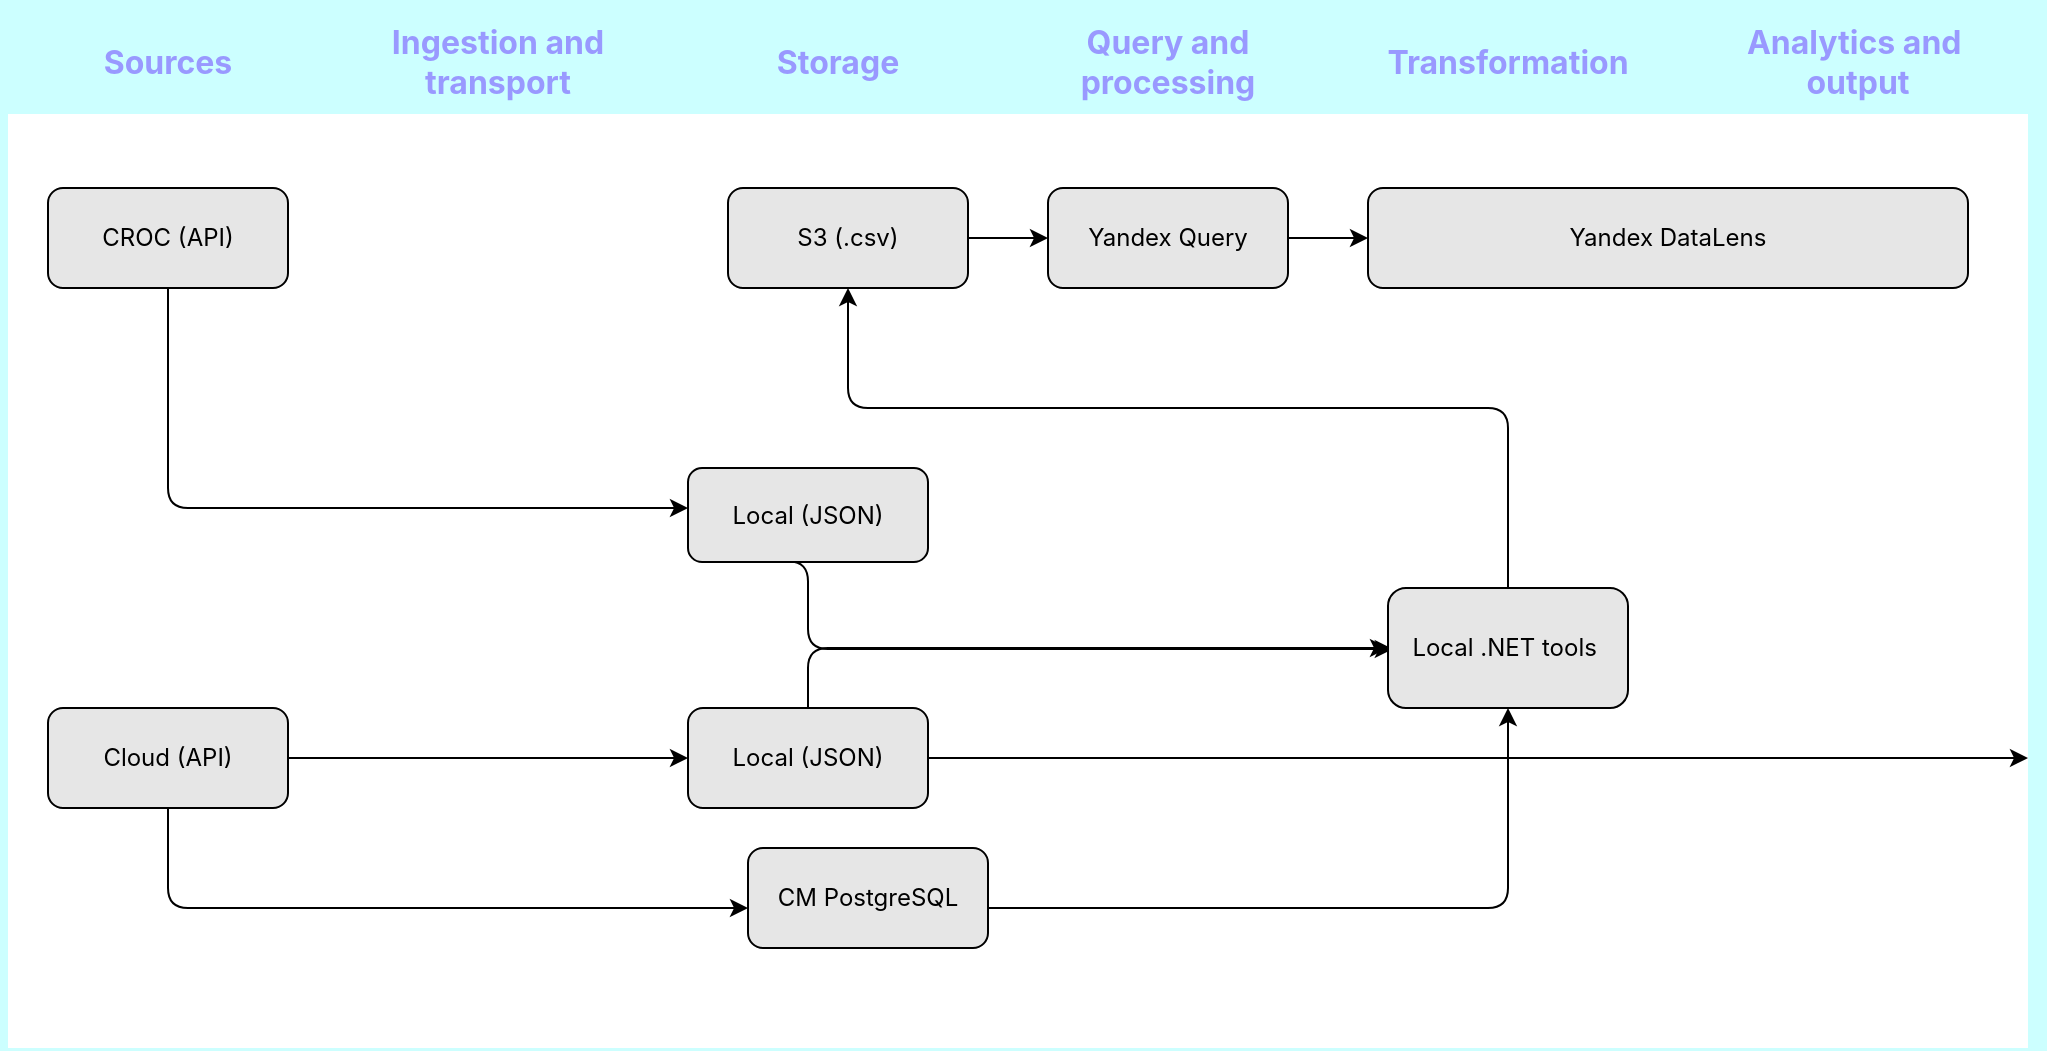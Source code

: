 <mxfile version="24.5.5" type="github">
  <diagram name="Page-1" id="4GBzzB2ue3xNTXYEmm02">
    <mxGraphModel dx="1292" dy="538" grid="1" gridSize="10" guides="1" tooltips="1" connect="1" arrows="1" fold="1" page="1" pageScale="1" pageWidth="1169" pageHeight="827" background="#CCFFFF" math="0" shadow="0">
      <root>
        <mxCell id="0" />
        <mxCell id="1" parent="0" />
        <mxCell id="fL6lvS7GN7arQnfJmLDX-31" value="" style="shape=table;startSize=0;container=1;collapsible=0;childLayout=tableLayout;fontSize=16;fillColor=none;strokeColor=none;swimlaneLine=1;fontFamily=inter;fixedRows=0;" vertex="1" parent="1">
          <mxGeometry x="10" y="10" width="1010" height="520" as="geometry" />
        </mxCell>
        <mxCell id="fL6lvS7GN7arQnfJmLDX-32" value="" style="shape=tableRow;horizontal=0;startSize=0;swimlaneHead=0;swimlaneBody=0;strokeColor=inherit;top=0;left=0;bottom=0;right=0;collapsible=0;dropTarget=0;fillColor=none;points=[[0,0.5],[1,0.5]];portConstraint=eastwest;fontSize=16;shadow=1;fontStyle=1" vertex="1" parent="fL6lvS7GN7arQnfJmLDX-31">
          <mxGeometry width="1010" height="53" as="geometry" />
        </mxCell>
        <mxCell id="fL6lvS7GN7arQnfJmLDX-33" value="Sources" style="shape=partialRectangle;html=1;whiteSpace=wrap;connectable=0;strokeColor=inherit;overflow=hidden;fillColor=none;top=0;left=0;bottom=0;right=0;pointerEvents=1;fontSize=16;strokeWidth=0;fontStyle=1;fontColor=#9999FF;fontFamily=inter;" vertex="1" parent="fL6lvS7GN7arQnfJmLDX-32">
          <mxGeometry width="160" height="53" as="geometry">
            <mxRectangle width="160" height="53" as="alternateBounds" />
          </mxGeometry>
        </mxCell>
        <mxCell id="fL6lvS7GN7arQnfJmLDX-34" value="Ingestion and transport" style="shape=partialRectangle;html=1;whiteSpace=wrap;connectable=0;strokeColor=inherit;overflow=hidden;fillColor=none;top=0;left=0;bottom=0;right=0;pointerEvents=1;fontSize=16;strokeWidth=0;fontStyle=1;fontColor=#9999FF;fontFamily=inter;" vertex="1" parent="fL6lvS7GN7arQnfJmLDX-32">
          <mxGeometry x="160" width="170" height="53" as="geometry">
            <mxRectangle width="170" height="53" as="alternateBounds" />
          </mxGeometry>
        </mxCell>
        <mxCell id="fL6lvS7GN7arQnfJmLDX-35" value="Storage" style="shape=partialRectangle;html=1;whiteSpace=wrap;connectable=0;strokeColor=inherit;overflow=hidden;fillColor=none;top=0;left=0;bottom=0;right=0;pointerEvents=1;fontSize=16;strokeWidth=0;fontStyle=1;fontColor=#9999FF;fontFamily=inter;" vertex="1" parent="fL6lvS7GN7arQnfJmLDX-32">
          <mxGeometry x="330" width="170" height="53" as="geometry">
            <mxRectangle width="170" height="53" as="alternateBounds" />
          </mxGeometry>
        </mxCell>
        <mxCell id="fL6lvS7GN7arQnfJmLDX-44" value="Query and processing" style="shape=partialRectangle;html=1;whiteSpace=wrap;connectable=0;strokeColor=inherit;overflow=hidden;fillColor=none;top=0;left=0;bottom=0;right=0;pointerEvents=1;fontSize=16;strokeWidth=0;fontStyle=1;fontColor=#9999FF;fontFamily=inter;" vertex="1" parent="fL6lvS7GN7arQnfJmLDX-32">
          <mxGeometry x="500" width="160" height="53" as="geometry">
            <mxRectangle width="160" height="53" as="alternateBounds" />
          </mxGeometry>
        </mxCell>
        <mxCell id="fL6lvS7GN7arQnfJmLDX-47" value="Transformation" style="shape=partialRectangle;html=1;whiteSpace=wrap;connectable=0;strokeColor=inherit;overflow=hidden;fillColor=none;top=0;left=0;bottom=0;right=0;pointerEvents=1;fontSize=16;strokeWidth=0;fontStyle=1;fontColor=#9999FF;fontFamily=inter;" vertex="1" parent="fL6lvS7GN7arQnfJmLDX-32">
          <mxGeometry x="660" width="180" height="53" as="geometry">
            <mxRectangle width="180" height="53" as="alternateBounds" />
          </mxGeometry>
        </mxCell>
        <mxCell id="fL6lvS7GN7arQnfJmLDX-50" value="Analytics and&amp;nbsp;&lt;div&gt;output&lt;/div&gt;" style="shape=partialRectangle;html=1;whiteSpace=wrap;connectable=0;strokeColor=inherit;overflow=hidden;fillColor=none;top=0;left=0;bottom=0;right=0;pointerEvents=1;fontSize=16;strokeWidth=0;fontStyle=1;fontColor=#9999FF;fontFamily=inter;" vertex="1" parent="fL6lvS7GN7arQnfJmLDX-32">
          <mxGeometry x="840" width="170" height="53" as="geometry">
            <mxRectangle width="170" height="53" as="alternateBounds" />
          </mxGeometry>
        </mxCell>
        <mxCell id="fL6lvS7GN7arQnfJmLDX-40" value="" style="shape=tableRow;horizontal=0;startSize=0;swimlaneHead=0;swimlaneBody=0;strokeColor=inherit;top=0;left=0;bottom=0;right=0;collapsible=0;dropTarget=0;fillColor=none;points=[[0,0.5],[1,0.5]];portConstraint=eastwest;fontSize=16;" vertex="1" parent="fL6lvS7GN7arQnfJmLDX-31">
          <mxGeometry y="53" width="1010" height="467" as="geometry" />
        </mxCell>
        <mxCell id="fL6lvS7GN7arQnfJmLDX-41" value="" style="shape=partialRectangle;html=1;whiteSpace=wrap;connectable=0;strokeColor=inherit;overflow=hidden;fillColor=#FFFFFF;top=0;left=0;bottom=0;right=0;pointerEvents=1;fontSize=16;" vertex="1" parent="fL6lvS7GN7arQnfJmLDX-40">
          <mxGeometry width="160" height="467" as="geometry">
            <mxRectangle width="160" height="467" as="alternateBounds" />
          </mxGeometry>
        </mxCell>
        <mxCell id="fL6lvS7GN7arQnfJmLDX-42" value="" style="shape=partialRectangle;html=1;whiteSpace=wrap;connectable=0;strokeColor=inherit;overflow=hidden;fillColor=#FFFFFF;top=0;left=0;bottom=0;right=0;pointerEvents=1;fontSize=16;" vertex="1" parent="fL6lvS7GN7arQnfJmLDX-40">
          <mxGeometry x="160" width="170" height="467" as="geometry">
            <mxRectangle width="170" height="467" as="alternateBounds" />
          </mxGeometry>
        </mxCell>
        <mxCell id="fL6lvS7GN7arQnfJmLDX-43" value="" style="shape=partialRectangle;html=1;whiteSpace=wrap;connectable=0;strokeColor=inherit;overflow=hidden;fillColor=default;top=0;left=0;bottom=0;right=0;pointerEvents=1;fontSize=16;strokeWidth=8;perimeterSpacing=5;" vertex="1" parent="fL6lvS7GN7arQnfJmLDX-40">
          <mxGeometry x="330" width="170" height="467" as="geometry">
            <mxRectangle width="170" height="467" as="alternateBounds" />
          </mxGeometry>
        </mxCell>
        <mxCell id="fL6lvS7GN7arQnfJmLDX-46" style="shape=partialRectangle;html=1;whiteSpace=wrap;connectable=0;strokeColor=inherit;overflow=hidden;fillColor=default;top=0;left=0;bottom=0;right=0;pointerEvents=1;fontSize=16;" vertex="1" parent="fL6lvS7GN7arQnfJmLDX-40">
          <mxGeometry x="500" width="160" height="467" as="geometry">
            <mxRectangle width="160" height="467" as="alternateBounds" />
          </mxGeometry>
        </mxCell>
        <mxCell id="fL6lvS7GN7arQnfJmLDX-49" style="shape=partialRectangle;html=1;whiteSpace=wrap;connectable=0;strokeColor=inherit;overflow=hidden;fillColor=default;top=0;left=0;bottom=0;right=0;pointerEvents=1;fontSize=16;" vertex="1" parent="fL6lvS7GN7arQnfJmLDX-40">
          <mxGeometry x="660" width="180" height="467" as="geometry">
            <mxRectangle width="180" height="467" as="alternateBounds" />
          </mxGeometry>
        </mxCell>
        <mxCell id="fL6lvS7GN7arQnfJmLDX-52" style="shape=partialRectangle;html=1;whiteSpace=wrap;connectable=0;strokeColor=inherit;overflow=hidden;fillColor=default;top=0;left=0;bottom=0;right=0;pointerEvents=1;fontSize=16;perimeterSpacing=0;shadow=0;" vertex="1" parent="fL6lvS7GN7arQnfJmLDX-40">
          <mxGeometry x="840" width="170" height="467" as="geometry">
            <mxRectangle width="170" height="467" as="alternateBounds" />
          </mxGeometry>
        </mxCell>
        <mxCell id="fL6lvS7GN7arQnfJmLDX-68" value="" style="whiteSpace=wrap;html=1;rounded=1;" vertex="1" parent="fL6lvS7GN7arQnfJmLDX-40">
          <mxGeometry x="1010" width="NaN" height="467" as="geometry">
            <mxRectangle width="NaN" height="467" as="alternateBounds" />
          </mxGeometry>
        </mxCell>
        <mxCell id="fL6lvS7GN7arQnfJmLDX-4" value="" style="edgeStyle=orthogonalEdgeStyle;rounded=1;orthogonalLoop=1;jettySize=auto;html=1;curved=0;" edge="1" parent="1" source="fL6lvS7GN7arQnfJmLDX-1" target="fL6lvS7GN7arQnfJmLDX-3">
          <mxGeometry relative="1" as="geometry">
            <Array as="points">
              <mxPoint x="90" y="260" />
            </Array>
            <mxPoint as="offset" />
          </mxGeometry>
        </mxCell>
        <mxCell id="fL6lvS7GN7arQnfJmLDX-1" value="CROC (&lt;span style=&quot;background-color: initial;&quot;&gt;API)&lt;/span&gt;" style="rounded=1;whiteSpace=wrap;html=1;fontFamily=inter;fillColor=#E6E6E6;" vertex="1" parent="1">
          <mxGeometry x="30" y="100" width="120" height="50" as="geometry" />
        </mxCell>
        <mxCell id="fL6lvS7GN7arQnfJmLDX-13" value="" style="edgeStyle=orthogonalEdgeStyle;rounded=1;orthogonalLoop=1;jettySize=auto;html=1;curved=0;" edge="1" parent="1" source="fL6lvS7GN7arQnfJmLDX-2" target="fL6lvS7GN7arQnfJmLDX-12">
          <mxGeometry relative="1" as="geometry">
            <Array as="points">
              <mxPoint x="90" y="460" />
            </Array>
          </mxGeometry>
        </mxCell>
        <mxCell id="fL6lvS7GN7arQnfJmLDX-88" style="edgeStyle=orthogonalEdgeStyle;rounded=0;orthogonalLoop=1;jettySize=auto;html=1;" edge="1" parent="1" source="fL6lvS7GN7arQnfJmLDX-2" target="fL6lvS7GN7arQnfJmLDX-5">
          <mxGeometry relative="1" as="geometry" />
        </mxCell>
        <mxCell id="fL6lvS7GN7arQnfJmLDX-2" value="Cloud (API)" style="rounded=1;whiteSpace=wrap;html=1;fontFamily=inter;fillColor=#E6E6E6;" vertex="1" parent="1">
          <mxGeometry x="30" y="360" width="120" height="50" as="geometry" />
        </mxCell>
        <mxCell id="fL6lvS7GN7arQnfJmLDX-84" style="edgeStyle=orthogonalEdgeStyle;rounded=1;orthogonalLoop=1;jettySize=auto;html=1;curved=0;entryX=0.02;entryY=0.509;entryDx=0;entryDy=0;entryPerimeter=0;exitX=0.345;exitY=0.996;exitDx=0;exitDy=0;exitPerimeter=0;" edge="1" parent="1" source="fL6lvS7GN7arQnfJmLDX-3" target="fL6lvS7GN7arQnfJmLDX-72">
          <mxGeometry relative="1" as="geometry">
            <mxPoint x="390" y="287" as="sourcePoint" />
            <mxPoint x="680" y="337" as="targetPoint" />
            <Array as="points">
              <mxPoint x="410" y="287" />
              <mxPoint x="410" y="330" />
            </Array>
          </mxGeometry>
        </mxCell>
        <mxCell id="fL6lvS7GN7arQnfJmLDX-3" value="Local (JSON)" style="whiteSpace=wrap;html=1;rounded=1;fontFamily=inter;fillColor=#E6E6E6;" vertex="1" parent="1">
          <mxGeometry x="350" y="240" width="120" height="47" as="geometry" />
        </mxCell>
        <mxCell id="fL6lvS7GN7arQnfJmLDX-69" value="" style="edgeStyle=orthogonalEdgeStyle;rounded=0;orthogonalLoop=1;jettySize=auto;html=1;" edge="1" parent="1" source="fL6lvS7GN7arQnfJmLDX-5" target="fL6lvS7GN7arQnfJmLDX-68">
          <mxGeometry relative="1" as="geometry" />
        </mxCell>
        <mxCell id="fL6lvS7GN7arQnfJmLDX-81" style="edgeStyle=orthogonalEdgeStyle;rounded=1;orthogonalLoop=1;jettySize=auto;html=1;entryX=0;entryY=0.5;entryDx=0;entryDy=0;curved=0;" edge="1" parent="1" source="fL6lvS7GN7arQnfJmLDX-5" target="fL6lvS7GN7arQnfJmLDX-72">
          <mxGeometry relative="1" as="geometry">
            <Array as="points">
              <mxPoint x="410" y="330" />
            </Array>
          </mxGeometry>
        </mxCell>
        <mxCell id="fL6lvS7GN7arQnfJmLDX-5" value="Local (JSON)" style="whiteSpace=wrap;html=1;rounded=1;fontFamily=inter;fillColor=#E6E6E6;" vertex="1" parent="1">
          <mxGeometry x="350" y="360" width="120" height="50" as="geometry" />
        </mxCell>
        <mxCell id="fL6lvS7GN7arQnfJmLDX-16" value="" style="edgeStyle=orthogonalEdgeStyle;rounded=0;orthogonalLoop=1;jettySize=auto;html=1;" edge="1" parent="1" source="fL6lvS7GN7arQnfJmLDX-10" target="fL6lvS7GN7arQnfJmLDX-15">
          <mxGeometry relative="1" as="geometry" />
        </mxCell>
        <mxCell id="fL6lvS7GN7arQnfJmLDX-10" value="S3 (.csv)" style="whiteSpace=wrap;html=1;rounded=1;fontFamily=inter;fillColor=#E6E6E6;" vertex="1" parent="1">
          <mxGeometry x="370" y="100" width="120" height="50" as="geometry" />
        </mxCell>
        <mxCell id="fL6lvS7GN7arQnfJmLDX-76" style="edgeStyle=orthogonalEdgeStyle;rounded=1;orthogonalLoop=1;jettySize=auto;html=1;curved=0;" edge="1" parent="1" source="fL6lvS7GN7arQnfJmLDX-12" target="fL6lvS7GN7arQnfJmLDX-72">
          <mxGeometry relative="1" as="geometry">
            <mxPoint x="760" y="460" as="sourcePoint" />
            <mxPoint x="1030" y="240.0" as="targetPoint" />
            <Array as="points">
              <mxPoint x="760" y="460" />
            </Array>
          </mxGeometry>
        </mxCell>
        <mxCell id="fL6lvS7GN7arQnfJmLDX-12" value="CM PostgreSQL" style="whiteSpace=wrap;html=1;rounded=1;fontFamily=inter;fillColor=#E6E6E6;" vertex="1" parent="1">
          <mxGeometry x="380" y="430" width="120" height="50" as="geometry" />
        </mxCell>
        <mxCell id="fL6lvS7GN7arQnfJmLDX-18" value="" style="edgeStyle=orthogonalEdgeStyle;rounded=0;orthogonalLoop=1;jettySize=auto;html=1;" edge="1" parent="1" source="fL6lvS7GN7arQnfJmLDX-15" target="fL6lvS7GN7arQnfJmLDX-17">
          <mxGeometry relative="1" as="geometry">
            <Array as="points">
              <mxPoint x="590" y="120" />
            </Array>
          </mxGeometry>
        </mxCell>
        <mxCell id="fL6lvS7GN7arQnfJmLDX-15" value="Yandex Query" style="whiteSpace=wrap;html=1;rounded=1;fontFamily=inter;fillColor=#E6E6E6;" vertex="1" parent="1">
          <mxGeometry x="530" y="100" width="120" height="50" as="geometry" />
        </mxCell>
        <mxCell id="fL6lvS7GN7arQnfJmLDX-17" value="Yandex DataLens" style="whiteSpace=wrap;html=1;rounded=1;fontFamily=inter;fillColor=#E6E6E6;" vertex="1" parent="1">
          <mxGeometry x="690" y="100" width="300" height="50" as="geometry" />
        </mxCell>
        <mxCell id="fL6lvS7GN7arQnfJmLDX-83" style="edgeStyle=orthogonalEdgeStyle;rounded=1;orthogonalLoop=1;jettySize=auto;html=1;curved=0;" edge="1" parent="1" source="fL6lvS7GN7arQnfJmLDX-72" target="fL6lvS7GN7arQnfJmLDX-10">
          <mxGeometry relative="1" as="geometry">
            <Array as="points">
              <mxPoint x="760" y="210" />
              <mxPoint x="430" y="210" />
            </Array>
          </mxGeometry>
        </mxCell>
        <mxCell id="fL6lvS7GN7arQnfJmLDX-72" value="Local .NET tools&amp;nbsp;" style="rounded=1;whiteSpace=wrap;html=1;fontFamily=inter;fillColor=#E6E6E6;" vertex="1" parent="1">
          <mxGeometry x="700" y="300" width="120" height="60" as="geometry" />
        </mxCell>
      </root>
    </mxGraphModel>
  </diagram>
</mxfile>
